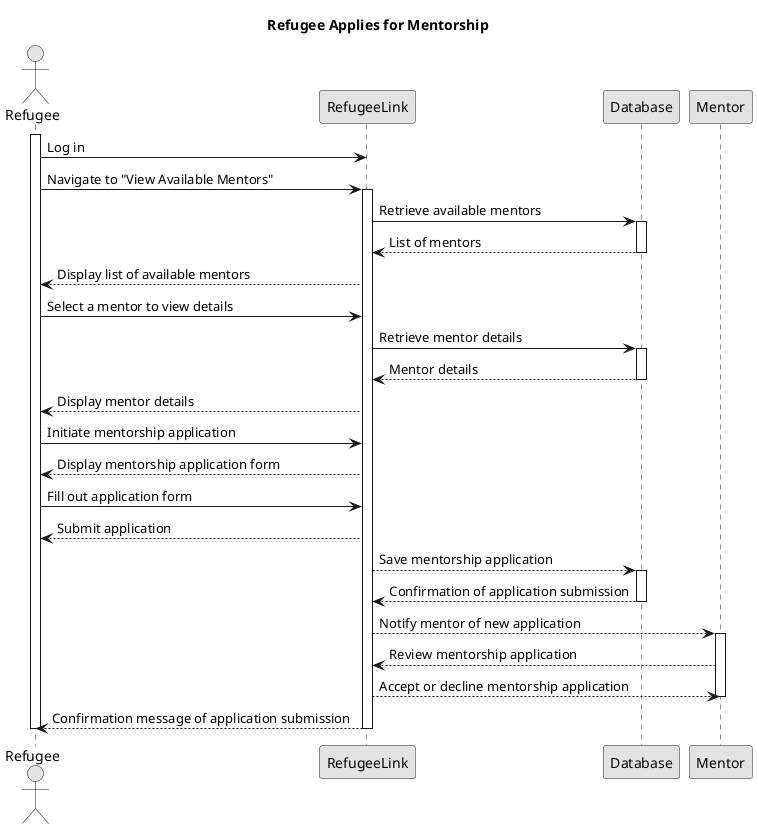 @startuml
skinparam monochrome true
skinparam packageStyle rectangle
skinparam shadowing false

title Refugee Applies for Mentorship

actor Refugee
participant "RefugeeLink" as RL
participant "Database" as DB
participant "Mentor"

activate Refugee

Refugee -> RL : Log in
Refugee -> RL : Navigate to "View Available Mentors"
activate RL

RL -> DB : Retrieve available mentors
activate DB
DB --> RL : List of mentors
deactivate DB

RL --> Refugee : Display list of available mentors

Refugee -> RL : Select a mentor to view details

RL -> DB : Retrieve mentor details
activate DB
DB --> RL : Mentor details
deactivate DB

RL --> Refugee : Display mentor details

Refugee -> RL : Initiate mentorship application
RL --> Refugee : Display mentorship application form

Refugee -> RL : Fill out application form
RL --> Refugee : Submit application

RL --> DB : Save mentorship application
activate DB
DB --> RL : Confirmation of application submission
deactivate DB

RL --> Mentor : Notify mentor of new application
activate Mentor
Mentor --> RL : Review mentorship application
RL --> Mentor : Accept or decline mentorship application
deactivate Mentor

RL --> Refugee : Confirmation message of application submission

deactivate RL
deactivate Refugee

@enduml
